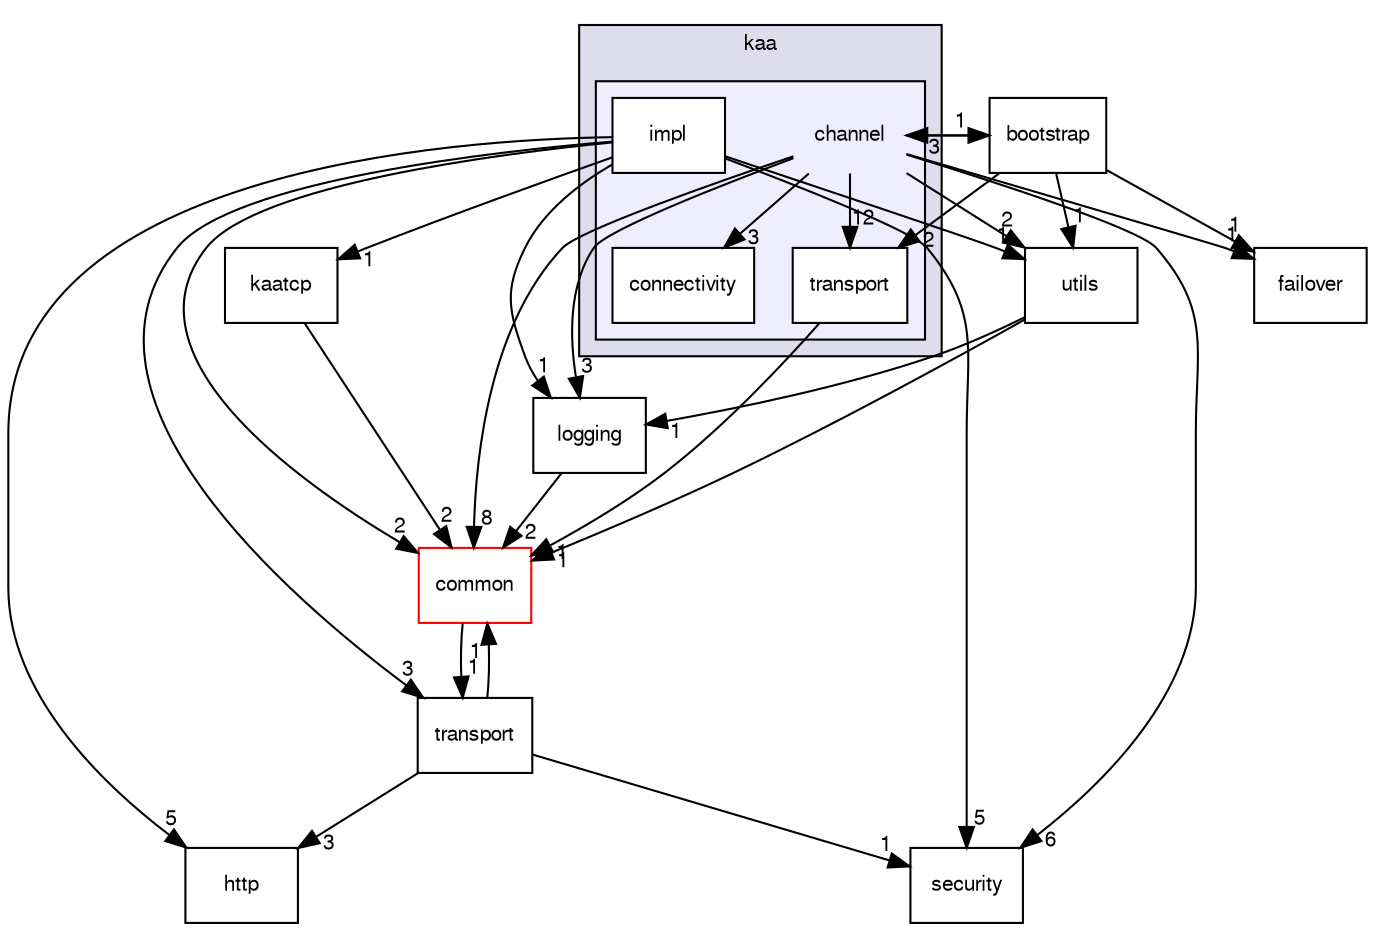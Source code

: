 digraph "/var/lib/jenkins/workspace/kaa_release_0_7_4/client/client-multi/client-cpp/kaa/channel" {
  bgcolor=transparent;
  compound=true
  node [ fontsize="10", fontname="FreeSans"];
  edge [ labelfontsize="10", labelfontname="FreeSans"];
  subgraph clusterdir_f61e59ad429b6ae0807fe8e8cbaf1a3b {
    graph [ bgcolor="#ddddee", pencolor="black", label="kaa" fontname="FreeSans", fontsize="10", URL="dir_f61e59ad429b6ae0807fe8e8cbaf1a3b.html"]
  subgraph clusterdir_e08ee8ae453129128c37aaad5dd4ca19 {
    graph [ bgcolor="#eeeeff", pencolor="black", label="" URL="dir_e08ee8ae453129128c37aaad5dd4ca19.html"];
    dir_e08ee8ae453129128c37aaad5dd4ca19 [shape=plaintext label="channel"];
    dir_72c4a80299739bd641ebc5617ff250ff [shape=box label="connectivity" color="black" fillcolor="white" style="filled" URL="dir_72c4a80299739bd641ebc5617ff250ff.html"];
    dir_087a9d5c21af769457242d735a7d1b4a [shape=box label="impl" color="black" fillcolor="white" style="filled" URL="dir_087a9d5c21af769457242d735a7d1b4a.html"];
    dir_1150a6cf3456b3d6f0e4ffd533bb245e [shape=box label="transport" color="black" fillcolor="white" style="filled" URL="dir_1150a6cf3456b3d6f0e4ffd533bb245e.html"];
  }
  }
  dir_022e62d6551667ba0becbb4572cf22fa [shape=box label="common" color="red" URL="dir_022e62d6551667ba0becbb4572cf22fa.html"];
  dir_3ccef9ab67598a1c0f4a7dde644ac9f7 [shape=box label="bootstrap" URL="dir_3ccef9ab67598a1c0f4a7dde644ac9f7.html"];
  dir_367489c0f83c5b8156546e67d043ceca [shape=box label="kaatcp" URL="dir_367489c0f83c5b8156546e67d043ceca.html"];
  dir_7b1a14d4cab44a0420910b92a6c6c75f [shape=box label="utils" URL="dir_7b1a14d4cab44a0420910b92a6c6c75f.html"];
  dir_27e378dc95df92f1bca7371cfc5f9bce [shape=box label="http" URL="dir_27e378dc95df92f1bca7371cfc5f9bce.html"];
  dir_8e43f735ba996056c05a330ca906517a [shape=box label="transport" URL="dir_8e43f735ba996056c05a330ca906517a.html"];
  dir_15f09dc14c307fcf747a44ba258707cf [shape=box label="logging" URL="dir_15f09dc14c307fcf747a44ba258707cf.html"];
  dir_fe3a0a02a2303ded046bd1259b1d96d7 [shape=box label="failover" URL="dir_fe3a0a02a2303ded046bd1259b1d96d7.html"];
  dir_132b2350bfb7b308437989790555b415 [shape=box label="security" URL="dir_132b2350bfb7b308437989790555b415.html"];
  dir_022e62d6551667ba0becbb4572cf22fa->dir_8e43f735ba996056c05a330ca906517a [headlabel="1", labeldistance=1.5 headhref="dir_000014_000033.html"];
  dir_3ccef9ab67598a1c0f4a7dde644ac9f7->dir_7b1a14d4cab44a0420910b92a6c6c75f [headlabel="1", labeldistance=1.5 headhref="dir_000009_000034.html"];
  dir_3ccef9ab67598a1c0f4a7dde644ac9f7->dir_e08ee8ae453129128c37aaad5dd4ca19 [headlabel="3", labeldistance=1.5 headhref="dir_000009_000010.html"];
  dir_3ccef9ab67598a1c0f4a7dde644ac9f7->dir_1150a6cf3456b3d6f0e4ffd533bb245e [headlabel="2", labeldistance=1.5 headhref="dir_000009_000013.html"];
  dir_3ccef9ab67598a1c0f4a7dde644ac9f7->dir_fe3a0a02a2303ded046bd1259b1d96d7 [headlabel="1", labeldistance=1.5 headhref="dir_000009_000022.html"];
  dir_367489c0f83c5b8156546e67d043ceca->dir_022e62d6551667ba0becbb4572cf22fa [headlabel="2", labeldistance=1.5 headhref="dir_000024_000014.html"];
  dir_7b1a14d4cab44a0420910b92a6c6c75f->dir_022e62d6551667ba0becbb4572cf22fa [headlabel="1", labeldistance=1.5 headhref="dir_000034_000014.html"];
  dir_7b1a14d4cab44a0420910b92a6c6c75f->dir_15f09dc14c307fcf747a44ba258707cf [headlabel="1", labeldistance=1.5 headhref="dir_000034_000027.html"];
  dir_e08ee8ae453129128c37aaad5dd4ca19->dir_022e62d6551667ba0becbb4572cf22fa [headlabel="8", labeldistance=1.5 headhref="dir_000010_000014.html"];
  dir_e08ee8ae453129128c37aaad5dd4ca19->dir_3ccef9ab67598a1c0f4a7dde644ac9f7 [headlabel="1", labeldistance=1.5 headhref="dir_000010_000009.html"];
  dir_e08ee8ae453129128c37aaad5dd4ca19->dir_7b1a14d4cab44a0420910b92a6c6c75f [headlabel="2", labeldistance=1.5 headhref="dir_000010_000034.html"];
  dir_e08ee8ae453129128c37aaad5dd4ca19->dir_1150a6cf3456b3d6f0e4ffd533bb245e [headlabel="12", labeldistance=1.5 headhref="dir_000010_000013.html"];
  dir_e08ee8ae453129128c37aaad5dd4ca19->dir_72c4a80299739bd641ebc5617ff250ff [headlabel="3", labeldistance=1.5 headhref="dir_000010_000011.html"];
  dir_e08ee8ae453129128c37aaad5dd4ca19->dir_15f09dc14c307fcf747a44ba258707cf [headlabel="3", labeldistance=1.5 headhref="dir_000010_000027.html"];
  dir_e08ee8ae453129128c37aaad5dd4ca19->dir_fe3a0a02a2303ded046bd1259b1d96d7 [headlabel="1", labeldistance=1.5 headhref="dir_000010_000022.html"];
  dir_e08ee8ae453129128c37aaad5dd4ca19->dir_132b2350bfb7b308437989790555b415 [headlabel="6", labeldistance=1.5 headhref="dir_000010_000031.html"];
  dir_1150a6cf3456b3d6f0e4ffd533bb245e->dir_022e62d6551667ba0becbb4572cf22fa [headlabel="1", labeldistance=1.5 headhref="dir_000013_000014.html"];
  dir_8e43f735ba996056c05a330ca906517a->dir_022e62d6551667ba0becbb4572cf22fa [headlabel="1", labeldistance=1.5 headhref="dir_000033_000014.html"];
  dir_8e43f735ba996056c05a330ca906517a->dir_27e378dc95df92f1bca7371cfc5f9bce [headlabel="3", labeldistance=1.5 headhref="dir_000033_000023.html"];
  dir_8e43f735ba996056c05a330ca906517a->dir_132b2350bfb7b308437989790555b415 [headlabel="1", labeldistance=1.5 headhref="dir_000033_000031.html"];
  dir_087a9d5c21af769457242d735a7d1b4a->dir_022e62d6551667ba0becbb4572cf22fa [headlabel="2", labeldistance=1.5 headhref="dir_000012_000014.html"];
  dir_087a9d5c21af769457242d735a7d1b4a->dir_367489c0f83c5b8156546e67d043ceca [headlabel="1", labeldistance=1.5 headhref="dir_000012_000024.html"];
  dir_087a9d5c21af769457242d735a7d1b4a->dir_7b1a14d4cab44a0420910b92a6c6c75f [headlabel="1", labeldistance=1.5 headhref="dir_000012_000034.html"];
  dir_087a9d5c21af769457242d735a7d1b4a->dir_27e378dc95df92f1bca7371cfc5f9bce [headlabel="5", labeldistance=1.5 headhref="dir_000012_000023.html"];
  dir_087a9d5c21af769457242d735a7d1b4a->dir_8e43f735ba996056c05a330ca906517a [headlabel="3", labeldistance=1.5 headhref="dir_000012_000033.html"];
  dir_087a9d5c21af769457242d735a7d1b4a->dir_15f09dc14c307fcf747a44ba258707cf [headlabel="1", labeldistance=1.5 headhref="dir_000012_000027.html"];
  dir_087a9d5c21af769457242d735a7d1b4a->dir_132b2350bfb7b308437989790555b415 [headlabel="5", labeldistance=1.5 headhref="dir_000012_000031.html"];
  dir_15f09dc14c307fcf747a44ba258707cf->dir_022e62d6551667ba0becbb4572cf22fa [headlabel="2", labeldistance=1.5 headhref="dir_000027_000014.html"];
}
